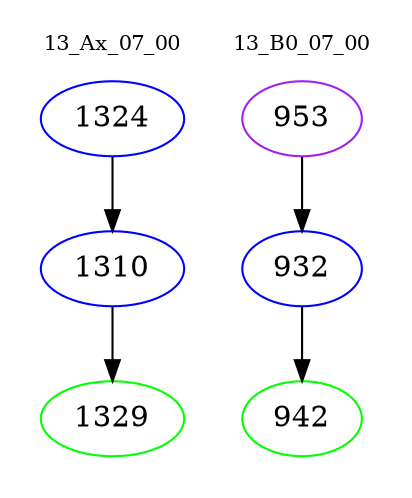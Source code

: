 digraph{
subgraph cluster_0 {
color = white
label = "13_Ax_07_00";
fontsize=10;
T0_1324 [label="1324", color="blue"]
T0_1324 -> T0_1310 [color="black"]
T0_1310 [label="1310", color="blue"]
T0_1310 -> T0_1329 [color="black"]
T0_1329 [label="1329", color="green"]
}
subgraph cluster_1 {
color = white
label = "13_B0_07_00";
fontsize=10;
T1_953 [label="953", color="purple"]
T1_953 -> T1_932 [color="black"]
T1_932 [label="932", color="blue"]
T1_932 -> T1_942 [color="black"]
T1_942 [label="942", color="green"]
}
}
